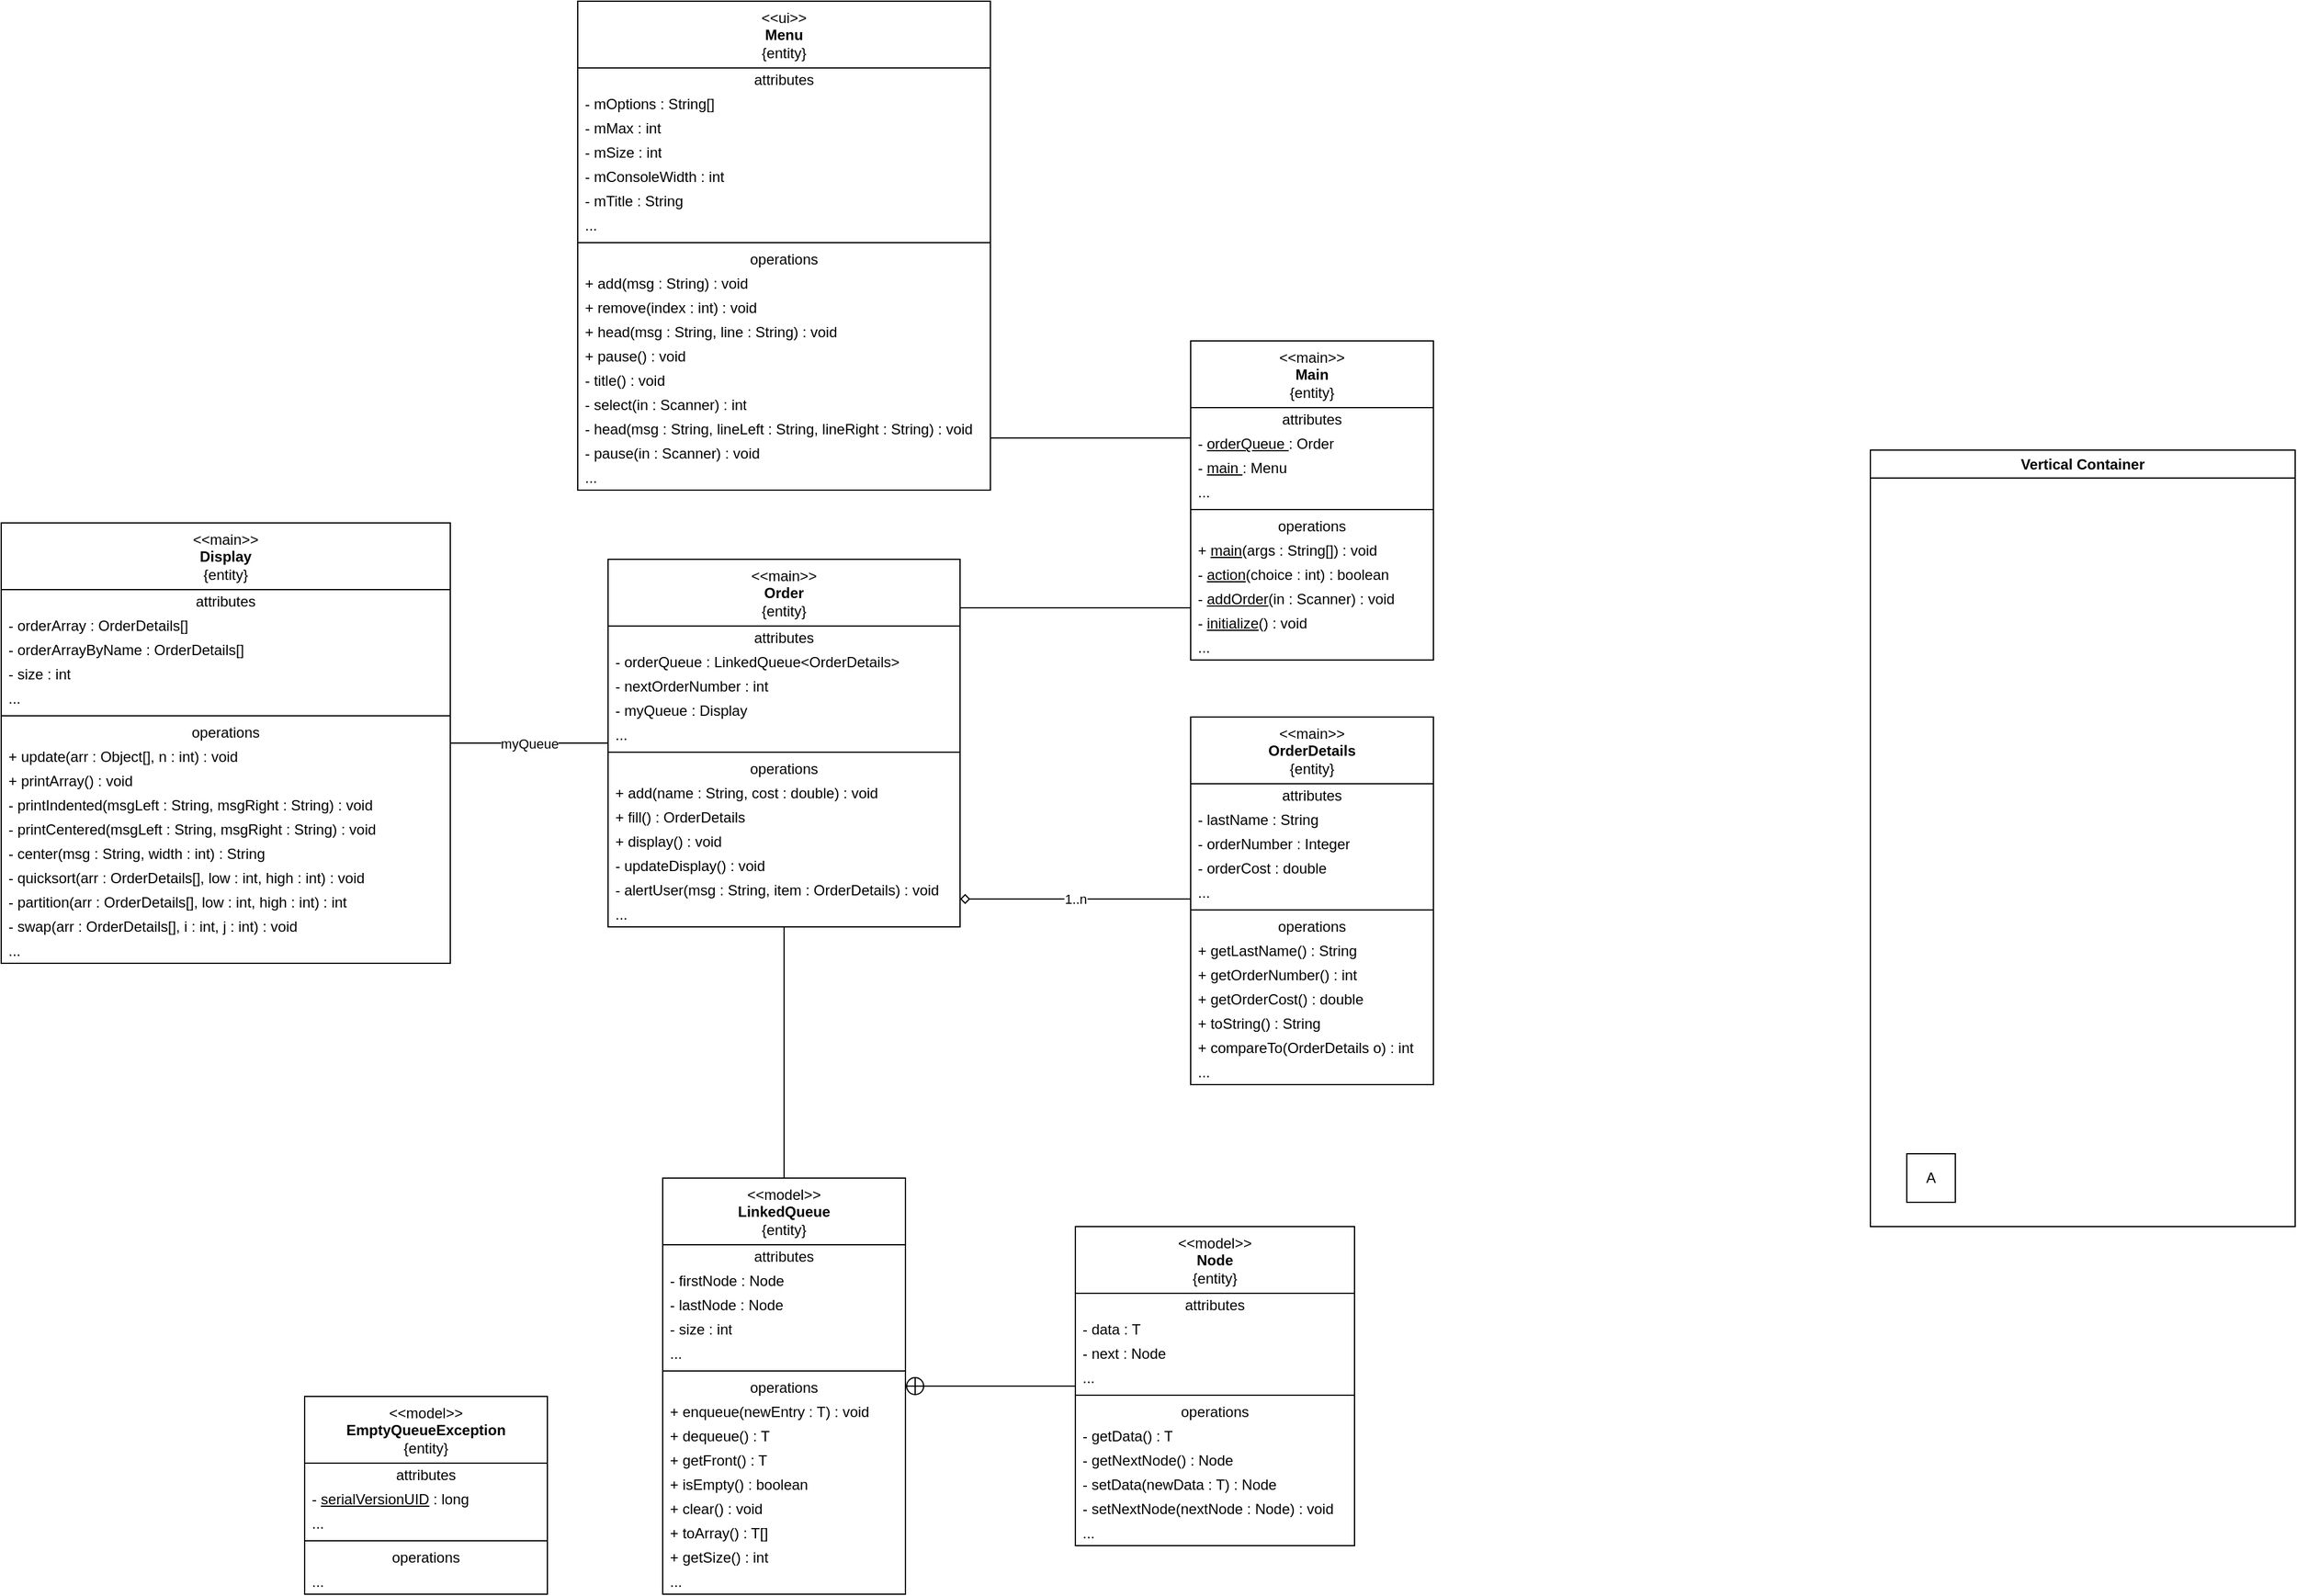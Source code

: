 <mxfile version="24.1.0" type="device">
  <diagram name="Page-1" id="l175DpBCYdtjrH4VuPA7">
    <mxGraphModel dx="2868" dy="2772" grid="1" gridSize="10" guides="1" tooltips="1" connect="1" arrows="1" fold="1" page="1" pageScale="1" pageWidth="850" pageHeight="1100" math="0" shadow="0">
      <root>
        <mxCell id="0" />
        <mxCell id="1" parent="0" />
        <mxCell id="AW-5If2h7jhuDSfscNTW-1" value="&amp;lt;&amp;lt;main&amp;gt;&amp;gt;&lt;br&gt;&lt;b&gt;Display&lt;/b&gt;&lt;br&gt;{entity}" style="swimlane;fontStyle=0;align=center;verticalAlign=top;childLayout=stackLayout;horizontal=1;startSize=55;horizontalStack=0;resizeParent=1;resizeParentMax=0;resizeLast=0;collapsible=0;marginBottom=0;html=1;whiteSpace=wrap;" vertex="1" parent="1">
          <mxGeometry x="70" y="170" width="370" height="363" as="geometry" />
        </mxCell>
        <mxCell id="AW-5If2h7jhuDSfscNTW-2" value="attributes" style="text;html=1;strokeColor=none;fillColor=none;align=center;verticalAlign=middle;spacingLeft=4;spacingRight=4;overflow=hidden;rotatable=0;points=[[0,0.5],[1,0.5]];portConstraint=eastwest;whiteSpace=wrap;" vertex="1" parent="AW-5If2h7jhuDSfscNTW-1">
          <mxGeometry y="55" width="370" height="20" as="geometry" />
        </mxCell>
        <mxCell id="AW-5If2h7jhuDSfscNTW-3" value="- orderArray : OrderDetails[]" style="text;html=1;strokeColor=none;fillColor=none;align=left;verticalAlign=middle;spacingLeft=4;spacingRight=4;overflow=hidden;rotatable=0;points=[[0,0.5],[1,0.5]];portConstraint=eastwest;whiteSpace=wrap;" vertex="1" parent="AW-5If2h7jhuDSfscNTW-1">
          <mxGeometry y="75" width="370" height="20" as="geometry" />
        </mxCell>
        <mxCell id="AW-5If2h7jhuDSfscNTW-9" value="- orderArrayByName : OrderDetails[]" style="text;html=1;strokeColor=none;fillColor=none;align=left;verticalAlign=middle;spacingLeft=4;spacingRight=4;overflow=hidden;rotatable=0;points=[[0,0.5],[1,0.5]];portConstraint=eastwest;whiteSpace=wrap;" vertex="1" parent="AW-5If2h7jhuDSfscNTW-1">
          <mxGeometry y="95" width="370" height="20" as="geometry" />
        </mxCell>
        <mxCell id="AW-5If2h7jhuDSfscNTW-10" value="- size : int" style="text;html=1;strokeColor=none;fillColor=none;align=left;verticalAlign=middle;spacingLeft=4;spacingRight=4;overflow=hidden;rotatable=0;points=[[0,0.5],[1,0.5]];portConstraint=eastwest;whiteSpace=wrap;" vertex="1" parent="AW-5If2h7jhuDSfscNTW-1">
          <mxGeometry y="115" width="370" height="20" as="geometry" />
        </mxCell>
        <mxCell id="AW-5If2h7jhuDSfscNTW-5" value="..." style="text;html=1;strokeColor=none;fillColor=none;align=left;verticalAlign=middle;spacingLeft=4;spacingRight=4;overflow=hidden;rotatable=0;points=[[0,0.5],[1,0.5]];portConstraint=eastwest;whiteSpace=wrap;" vertex="1" parent="AW-5If2h7jhuDSfscNTW-1">
          <mxGeometry y="135" width="370" height="20" as="geometry" />
        </mxCell>
        <mxCell id="AW-5If2h7jhuDSfscNTW-6" value="" style="line;strokeWidth=1;fillColor=none;align=left;verticalAlign=middle;spacingTop=-1;spacingLeft=3;spacingRight=3;rotatable=0;labelPosition=right;points=[];portConstraint=eastwest;" vertex="1" parent="AW-5If2h7jhuDSfscNTW-1">
          <mxGeometry y="155" width="370" height="8" as="geometry" />
        </mxCell>
        <mxCell id="AW-5If2h7jhuDSfscNTW-7" value="operations" style="text;html=1;strokeColor=none;fillColor=none;align=center;verticalAlign=middle;spacingLeft=4;spacingRight=4;overflow=hidden;rotatable=0;points=[[0,0.5],[1,0.5]];portConstraint=eastwest;whiteSpace=wrap;" vertex="1" parent="AW-5If2h7jhuDSfscNTW-1">
          <mxGeometry y="163" width="370" height="20" as="geometry" />
        </mxCell>
        <mxCell id="AW-5If2h7jhuDSfscNTW-8" value="+ update(arr : Object[], n : int) : void" style="text;html=1;strokeColor=none;fillColor=none;align=left;verticalAlign=middle;spacingLeft=4;spacingRight=4;overflow=hidden;rotatable=0;points=[[0,0.5],[1,0.5]];portConstraint=eastwest;whiteSpace=wrap;" vertex="1" parent="AW-5If2h7jhuDSfscNTW-1">
          <mxGeometry y="183" width="370" height="20" as="geometry" />
        </mxCell>
        <mxCell id="AW-5If2h7jhuDSfscNTW-14" value="+ printArray() : void" style="text;html=1;strokeColor=none;fillColor=none;align=left;verticalAlign=middle;spacingLeft=4;spacingRight=4;overflow=hidden;rotatable=0;points=[[0,0.5],[1,0.5]];portConstraint=eastwest;whiteSpace=wrap;" vertex="1" parent="AW-5If2h7jhuDSfscNTW-1">
          <mxGeometry y="203" width="370" height="20" as="geometry" />
        </mxCell>
        <mxCell id="AW-5If2h7jhuDSfscNTW-13" value="- printIndented(msgLeft : String, msgRight : String) : void" style="text;html=1;strokeColor=none;fillColor=none;align=left;verticalAlign=middle;spacingLeft=4;spacingRight=4;overflow=hidden;rotatable=0;points=[[0,0.5],[1,0.5]];portConstraint=eastwest;whiteSpace=wrap;" vertex="1" parent="AW-5If2h7jhuDSfscNTW-1">
          <mxGeometry y="223" width="370" height="20" as="geometry" />
        </mxCell>
        <mxCell id="AW-5If2h7jhuDSfscNTW-12" value="- printCentered(msgLeft : String, msgRight : String) : void" style="text;html=1;strokeColor=none;fillColor=none;align=left;verticalAlign=middle;spacingLeft=4;spacingRight=4;overflow=hidden;rotatable=0;points=[[0,0.5],[1,0.5]];portConstraint=eastwest;whiteSpace=wrap;" vertex="1" parent="AW-5If2h7jhuDSfscNTW-1">
          <mxGeometry y="243" width="370" height="20" as="geometry" />
        </mxCell>
        <mxCell id="AW-5If2h7jhuDSfscNTW-21" value="- center(msg : String, width : int) : String" style="text;html=1;strokeColor=none;fillColor=none;align=left;verticalAlign=middle;spacingLeft=4;spacingRight=4;overflow=hidden;rotatable=0;points=[[0,0.5],[1,0.5]];portConstraint=eastwest;whiteSpace=wrap;" vertex="1" parent="AW-5If2h7jhuDSfscNTW-1">
          <mxGeometry y="263" width="370" height="20" as="geometry" />
        </mxCell>
        <mxCell id="AW-5If2h7jhuDSfscNTW-20" value="- quicksort(arr : OrderDetails[], low : int, high : int) : void" style="text;html=1;strokeColor=none;fillColor=none;align=left;verticalAlign=middle;spacingLeft=4;spacingRight=4;overflow=hidden;rotatable=0;points=[[0,0.5],[1,0.5]];portConstraint=eastwest;whiteSpace=wrap;" vertex="1" parent="AW-5If2h7jhuDSfscNTW-1">
          <mxGeometry y="283" width="370" height="20" as="geometry" />
        </mxCell>
        <mxCell id="AW-5If2h7jhuDSfscNTW-19" value="- partition(arr : OrderDetails[], low : int, high : int) : int" style="text;html=1;strokeColor=none;fillColor=none;align=left;verticalAlign=middle;spacingLeft=4;spacingRight=4;overflow=hidden;rotatable=0;points=[[0,0.5],[1,0.5]];portConstraint=eastwest;whiteSpace=wrap;" vertex="1" parent="AW-5If2h7jhuDSfscNTW-1">
          <mxGeometry y="303" width="370" height="20" as="geometry" />
        </mxCell>
        <mxCell id="AW-5If2h7jhuDSfscNTW-18" value="- swap(arr : OrderDetails[], i : int, j : int) : void" style="text;html=1;strokeColor=none;fillColor=none;align=left;verticalAlign=middle;spacingLeft=4;spacingRight=4;overflow=hidden;rotatable=0;points=[[0,0.5],[1,0.5]];portConstraint=eastwest;whiteSpace=wrap;" vertex="1" parent="AW-5If2h7jhuDSfscNTW-1">
          <mxGeometry y="323" width="370" height="20" as="geometry" />
        </mxCell>
        <mxCell id="AW-5If2h7jhuDSfscNTW-11" value="..." style="text;html=1;strokeColor=none;fillColor=none;align=left;verticalAlign=middle;spacingLeft=4;spacingRight=4;overflow=hidden;rotatable=0;points=[[0,0.5],[1,0.5]];portConstraint=eastwest;whiteSpace=wrap;" vertex="1" parent="AW-5If2h7jhuDSfscNTW-1">
          <mxGeometry y="343" width="370" height="20" as="geometry" />
        </mxCell>
        <mxCell id="AW-5If2h7jhuDSfscNTW-39" value="myQueue" style="edgeStyle=orthogonalEdgeStyle;rounded=0;orthogonalLoop=1;jettySize=auto;html=1;endArrow=none;endFill=0;" edge="1" parent="1" source="AW-5If2h7jhuDSfscNTW-22" target="AW-5If2h7jhuDSfscNTW-1">
          <mxGeometry relative="1" as="geometry" />
        </mxCell>
        <mxCell id="AW-5If2h7jhuDSfscNTW-57" value="1..n" style="edgeStyle=orthogonalEdgeStyle;rounded=0;orthogonalLoop=1;jettySize=auto;html=1;startArrow=diamond;startFill=0;endArrow=none;endFill=0;" edge="1" parent="1" source="AW-5If2h7jhuDSfscNTW-22" target="AW-5If2h7jhuDSfscNTW-43">
          <mxGeometry relative="1" as="geometry">
            <Array as="points">
              <mxPoint x="1010" y="480" />
              <mxPoint x="1010" y="480" />
            </Array>
          </mxGeometry>
        </mxCell>
        <mxCell id="AW-5If2h7jhuDSfscNTW-100" style="edgeStyle=orthogonalEdgeStyle;rounded=0;orthogonalLoop=1;jettySize=auto;html=1;endArrow=none;endFill=0;" edge="1" parent="1" source="AW-5If2h7jhuDSfscNTW-22" target="AW-5If2h7jhuDSfscNTW-63">
          <mxGeometry relative="1" as="geometry">
            <Array as="points">
              <mxPoint x="1000" y="240" />
              <mxPoint x="1000" y="240" />
            </Array>
          </mxGeometry>
        </mxCell>
        <mxCell id="AW-5If2h7jhuDSfscNTW-22" value="&amp;lt;&amp;lt;main&amp;gt;&amp;gt;&lt;br&gt;&lt;b&gt;Order&lt;/b&gt;&lt;br&gt;{entity}" style="swimlane;fontStyle=0;align=center;verticalAlign=top;childLayout=stackLayout;horizontal=1;startSize=55;horizontalStack=0;resizeParent=1;resizeParentMax=0;resizeLast=0;collapsible=0;marginBottom=0;html=1;whiteSpace=wrap;" vertex="1" parent="1">
          <mxGeometry x="570" y="200" width="290" height="303" as="geometry" />
        </mxCell>
        <mxCell id="AW-5If2h7jhuDSfscNTW-23" value="attributes" style="text;html=1;strokeColor=none;fillColor=none;align=center;verticalAlign=middle;spacingLeft=4;spacingRight=4;overflow=hidden;rotatable=0;points=[[0,0.5],[1,0.5]];portConstraint=eastwest;whiteSpace=wrap;" vertex="1" parent="AW-5If2h7jhuDSfscNTW-22">
          <mxGeometry y="55" width="290" height="20" as="geometry" />
        </mxCell>
        <mxCell id="AW-5If2h7jhuDSfscNTW-24" value="- orderQueue : LinkedQueue&amp;lt;OrderDetails&amp;gt;" style="text;html=1;strokeColor=none;fillColor=none;align=left;verticalAlign=middle;spacingLeft=4;spacingRight=4;overflow=hidden;rotatable=0;points=[[0,0.5],[1,0.5]];portConstraint=eastwest;whiteSpace=wrap;" vertex="1" parent="AW-5If2h7jhuDSfscNTW-22">
          <mxGeometry y="75" width="290" height="20" as="geometry" />
        </mxCell>
        <mxCell id="AW-5If2h7jhuDSfscNTW-25" value="- nextOrderNumber : int" style="text;html=1;strokeColor=none;fillColor=none;align=left;verticalAlign=middle;spacingLeft=4;spacingRight=4;overflow=hidden;rotatable=0;points=[[0,0.5],[1,0.5]];portConstraint=eastwest;whiteSpace=wrap;" vertex="1" parent="AW-5If2h7jhuDSfscNTW-22">
          <mxGeometry y="95" width="290" height="20" as="geometry" />
        </mxCell>
        <mxCell id="AW-5If2h7jhuDSfscNTW-26" value="- myQueue : Display" style="text;html=1;strokeColor=none;fillColor=none;align=left;verticalAlign=middle;spacingLeft=4;spacingRight=4;overflow=hidden;rotatable=0;points=[[0,0.5],[1,0.5]];portConstraint=eastwest;whiteSpace=wrap;" vertex="1" parent="AW-5If2h7jhuDSfscNTW-22">
          <mxGeometry y="115" width="290" height="20" as="geometry" />
        </mxCell>
        <mxCell id="AW-5If2h7jhuDSfscNTW-27" value="..." style="text;html=1;strokeColor=none;fillColor=none;align=left;verticalAlign=middle;spacingLeft=4;spacingRight=4;overflow=hidden;rotatable=0;points=[[0,0.5],[1,0.5]];portConstraint=eastwest;whiteSpace=wrap;" vertex="1" parent="AW-5If2h7jhuDSfscNTW-22">
          <mxGeometry y="135" width="290" height="20" as="geometry" />
        </mxCell>
        <mxCell id="AW-5If2h7jhuDSfscNTW-28" value="" style="line;strokeWidth=1;fillColor=none;align=left;verticalAlign=middle;spacingTop=-1;spacingLeft=3;spacingRight=3;rotatable=0;labelPosition=right;points=[];portConstraint=eastwest;" vertex="1" parent="AW-5If2h7jhuDSfscNTW-22">
          <mxGeometry y="155" width="290" height="8" as="geometry" />
        </mxCell>
        <mxCell id="AW-5If2h7jhuDSfscNTW-29" value="operations" style="text;html=1;strokeColor=none;fillColor=none;align=center;verticalAlign=middle;spacingLeft=4;spacingRight=4;overflow=hidden;rotatable=0;points=[[0,0.5],[1,0.5]];portConstraint=eastwest;whiteSpace=wrap;" vertex="1" parent="AW-5If2h7jhuDSfscNTW-22">
          <mxGeometry y="163" width="290" height="20" as="geometry" />
        </mxCell>
        <mxCell id="AW-5If2h7jhuDSfscNTW-30" value="+ add(name : String, cost : double) : void" style="text;html=1;strokeColor=none;fillColor=none;align=left;verticalAlign=middle;spacingLeft=4;spacingRight=4;overflow=hidden;rotatable=0;points=[[0,0.5],[1,0.5]];portConstraint=eastwest;whiteSpace=wrap;" vertex="1" parent="AW-5If2h7jhuDSfscNTW-22">
          <mxGeometry y="183" width="290" height="20" as="geometry" />
        </mxCell>
        <mxCell id="AW-5If2h7jhuDSfscNTW-31" value="+ fill() : OrderDetails" style="text;html=1;strokeColor=none;fillColor=none;align=left;verticalAlign=middle;spacingLeft=4;spacingRight=4;overflow=hidden;rotatable=0;points=[[0,0.5],[1,0.5]];portConstraint=eastwest;whiteSpace=wrap;" vertex="1" parent="AW-5If2h7jhuDSfscNTW-22">
          <mxGeometry y="203" width="290" height="20" as="geometry" />
        </mxCell>
        <mxCell id="AW-5If2h7jhuDSfscNTW-32" value="+ display() : void" style="text;html=1;strokeColor=none;fillColor=none;align=left;verticalAlign=middle;spacingLeft=4;spacingRight=4;overflow=hidden;rotatable=0;points=[[0,0.5],[1,0.5]];portConstraint=eastwest;whiteSpace=wrap;" vertex="1" parent="AW-5If2h7jhuDSfscNTW-22">
          <mxGeometry y="223" width="290" height="20" as="geometry" />
        </mxCell>
        <mxCell id="AW-5If2h7jhuDSfscNTW-33" value="- updateDisplay() : void" style="text;html=1;strokeColor=none;fillColor=none;align=left;verticalAlign=middle;spacingLeft=4;spacingRight=4;overflow=hidden;rotatable=0;points=[[0,0.5],[1,0.5]];portConstraint=eastwest;whiteSpace=wrap;" vertex="1" parent="AW-5If2h7jhuDSfscNTW-22">
          <mxGeometry y="243" width="290" height="20" as="geometry" />
        </mxCell>
        <mxCell id="AW-5If2h7jhuDSfscNTW-34" value="- alertUser(msg : String, item : OrderDetails) : void" style="text;html=1;strokeColor=none;fillColor=none;align=left;verticalAlign=middle;spacingLeft=4;spacingRight=4;overflow=hidden;rotatable=0;points=[[0,0.5],[1,0.5]];portConstraint=eastwest;whiteSpace=wrap;" vertex="1" parent="AW-5If2h7jhuDSfscNTW-22">
          <mxGeometry y="263" width="290" height="20" as="geometry" />
        </mxCell>
        <mxCell id="AW-5If2h7jhuDSfscNTW-38" value="..." style="text;html=1;strokeColor=none;fillColor=none;align=left;verticalAlign=middle;spacingLeft=4;spacingRight=4;overflow=hidden;rotatable=0;points=[[0,0.5],[1,0.5]];portConstraint=eastwest;whiteSpace=wrap;" vertex="1" parent="AW-5If2h7jhuDSfscNTW-22">
          <mxGeometry y="283" width="290" height="20" as="geometry" />
        </mxCell>
        <mxCell id="AW-5If2h7jhuDSfscNTW-41" value="Vertical Container" style="swimlane;whiteSpace=wrap;html=1;" vertex="1" parent="1">
          <mxGeometry x="1610" y="110" width="350" height="640" as="geometry" />
        </mxCell>
        <mxCell id="AW-5If2h7jhuDSfscNTW-42" value="A" style="whiteSpace=wrap;html=1;aspect=fixed;" vertex="1" parent="AW-5If2h7jhuDSfscNTW-41">
          <mxGeometry x="30" y="580" width="40" height="40" as="geometry" />
        </mxCell>
        <mxCell id="AW-5If2h7jhuDSfscNTW-43" value="&amp;lt;&amp;lt;main&amp;gt;&amp;gt;&lt;br&gt;&lt;b&gt;OrderDetails&lt;/b&gt;&lt;br&gt;{entity}" style="swimlane;fontStyle=0;align=center;verticalAlign=top;childLayout=stackLayout;horizontal=1;startSize=55;horizontalStack=0;resizeParent=1;resizeParentMax=0;resizeLast=0;collapsible=0;marginBottom=0;html=1;whiteSpace=wrap;" vertex="1" parent="1">
          <mxGeometry x="1050" y="330" width="200" height="303" as="geometry" />
        </mxCell>
        <mxCell id="AW-5If2h7jhuDSfscNTW-44" value="attributes" style="text;html=1;strokeColor=none;fillColor=none;align=center;verticalAlign=middle;spacingLeft=4;spacingRight=4;overflow=hidden;rotatable=0;points=[[0,0.5],[1,0.5]];portConstraint=eastwest;whiteSpace=wrap;" vertex="1" parent="AW-5If2h7jhuDSfscNTW-43">
          <mxGeometry y="55" width="200" height="20" as="geometry" />
        </mxCell>
        <mxCell id="AW-5If2h7jhuDSfscNTW-45" value="- lastName : String" style="text;html=1;strokeColor=none;fillColor=none;align=left;verticalAlign=middle;spacingLeft=4;spacingRight=4;overflow=hidden;rotatable=0;points=[[0,0.5],[1,0.5]];portConstraint=eastwest;whiteSpace=wrap;" vertex="1" parent="AW-5If2h7jhuDSfscNTW-43">
          <mxGeometry y="75" width="200" height="20" as="geometry" />
        </mxCell>
        <mxCell id="AW-5If2h7jhuDSfscNTW-46" value="- orderNumber : Integer" style="text;html=1;strokeColor=none;fillColor=none;align=left;verticalAlign=middle;spacingLeft=4;spacingRight=4;overflow=hidden;rotatable=0;points=[[0,0.5],[1,0.5]];portConstraint=eastwest;whiteSpace=wrap;" vertex="1" parent="AW-5If2h7jhuDSfscNTW-43">
          <mxGeometry y="95" width="200" height="20" as="geometry" />
        </mxCell>
        <mxCell id="AW-5If2h7jhuDSfscNTW-47" value="- orderCost : double" style="text;html=1;strokeColor=none;fillColor=none;align=left;verticalAlign=middle;spacingLeft=4;spacingRight=4;overflow=hidden;rotatable=0;points=[[0,0.5],[1,0.5]];portConstraint=eastwest;whiteSpace=wrap;" vertex="1" parent="AW-5If2h7jhuDSfscNTW-43">
          <mxGeometry y="115" width="200" height="20" as="geometry" />
        </mxCell>
        <mxCell id="AW-5If2h7jhuDSfscNTW-48" value="..." style="text;html=1;strokeColor=none;fillColor=none;align=left;verticalAlign=middle;spacingLeft=4;spacingRight=4;overflow=hidden;rotatable=0;points=[[0,0.5],[1,0.5]];portConstraint=eastwest;whiteSpace=wrap;" vertex="1" parent="AW-5If2h7jhuDSfscNTW-43">
          <mxGeometry y="135" width="200" height="20" as="geometry" />
        </mxCell>
        <mxCell id="AW-5If2h7jhuDSfscNTW-49" value="" style="line;strokeWidth=1;fillColor=none;align=left;verticalAlign=middle;spacingTop=-1;spacingLeft=3;spacingRight=3;rotatable=0;labelPosition=right;points=[];portConstraint=eastwest;" vertex="1" parent="AW-5If2h7jhuDSfscNTW-43">
          <mxGeometry y="155" width="200" height="8" as="geometry" />
        </mxCell>
        <mxCell id="AW-5If2h7jhuDSfscNTW-50" value="operations" style="text;html=1;strokeColor=none;fillColor=none;align=center;verticalAlign=middle;spacingLeft=4;spacingRight=4;overflow=hidden;rotatable=0;points=[[0,0.5],[1,0.5]];portConstraint=eastwest;whiteSpace=wrap;" vertex="1" parent="AW-5If2h7jhuDSfscNTW-43">
          <mxGeometry y="163" width="200" height="20" as="geometry" />
        </mxCell>
        <mxCell id="AW-5If2h7jhuDSfscNTW-58" value="+ getLastName() : String" style="text;html=1;strokeColor=none;fillColor=none;align=left;verticalAlign=middle;spacingLeft=4;spacingRight=4;overflow=hidden;rotatable=0;points=[[0,0.5],[1,0.5]];portConstraint=eastwest;whiteSpace=wrap;" vertex="1" parent="AW-5If2h7jhuDSfscNTW-43">
          <mxGeometry y="183" width="200" height="20" as="geometry" />
        </mxCell>
        <mxCell id="AW-5If2h7jhuDSfscNTW-60" value="+ getOrderNumber() : int" style="text;html=1;strokeColor=none;fillColor=none;align=left;verticalAlign=middle;spacingLeft=4;spacingRight=4;overflow=hidden;rotatable=0;points=[[0,0.5],[1,0.5]];portConstraint=eastwest;whiteSpace=wrap;" vertex="1" parent="AW-5If2h7jhuDSfscNTW-43">
          <mxGeometry y="203" width="200" height="20" as="geometry" />
        </mxCell>
        <mxCell id="AW-5If2h7jhuDSfscNTW-59" value="+ getOrderCost() : double" style="text;html=1;strokeColor=none;fillColor=none;align=left;verticalAlign=middle;spacingLeft=4;spacingRight=4;overflow=hidden;rotatable=0;points=[[0,0.5],[1,0.5]];portConstraint=eastwest;whiteSpace=wrap;" vertex="1" parent="AW-5If2h7jhuDSfscNTW-43">
          <mxGeometry y="223" width="200" height="20" as="geometry" />
        </mxCell>
        <mxCell id="AW-5If2h7jhuDSfscNTW-62" value="+ toString() : String" style="text;html=1;strokeColor=none;fillColor=none;align=left;verticalAlign=middle;spacingLeft=4;spacingRight=4;overflow=hidden;rotatable=0;points=[[0,0.5],[1,0.5]];portConstraint=eastwest;whiteSpace=wrap;" vertex="1" parent="AW-5If2h7jhuDSfscNTW-43">
          <mxGeometry y="243" width="200" height="20" as="geometry" />
        </mxCell>
        <mxCell id="AW-5If2h7jhuDSfscNTW-61" value="+ compareTo(OrderDetails o) : int" style="text;html=1;strokeColor=none;fillColor=none;align=left;verticalAlign=middle;spacingLeft=4;spacingRight=4;overflow=hidden;rotatable=0;points=[[0,0.5],[1,0.5]];portConstraint=eastwest;whiteSpace=wrap;" vertex="1" parent="AW-5If2h7jhuDSfscNTW-43">
          <mxGeometry y="263" width="200" height="20" as="geometry" />
        </mxCell>
        <mxCell id="AW-5If2h7jhuDSfscNTW-56" value="..." style="text;html=1;strokeColor=none;fillColor=none;align=left;verticalAlign=middle;spacingLeft=4;spacingRight=4;overflow=hidden;rotatable=0;points=[[0,0.5],[1,0.5]];portConstraint=eastwest;whiteSpace=wrap;" vertex="1" parent="AW-5If2h7jhuDSfscNTW-43">
          <mxGeometry y="283" width="200" height="20" as="geometry" />
        </mxCell>
        <mxCell id="AW-5If2h7jhuDSfscNTW-101" style="edgeStyle=orthogonalEdgeStyle;rounded=0;orthogonalLoop=1;jettySize=auto;html=1;endArrow=none;endFill=0;" edge="1" parent="1" source="AW-5If2h7jhuDSfscNTW-63" target="AW-5If2h7jhuDSfscNTW-78">
          <mxGeometry relative="1" as="geometry">
            <Array as="points">
              <mxPoint x="930" y="100" />
              <mxPoint x="930" y="100" />
            </Array>
          </mxGeometry>
        </mxCell>
        <mxCell id="AW-5If2h7jhuDSfscNTW-63" value="&amp;lt;&amp;lt;main&amp;gt;&amp;gt;&lt;br&gt;&lt;b&gt;Main&lt;/b&gt;&lt;br&gt;{entity}" style="swimlane;fontStyle=0;align=center;verticalAlign=top;childLayout=stackLayout;horizontal=1;startSize=55;horizontalStack=0;resizeParent=1;resizeParentMax=0;resizeLast=0;collapsible=0;marginBottom=0;html=1;whiteSpace=wrap;" vertex="1" parent="1">
          <mxGeometry x="1050" y="20" width="200" height="263" as="geometry" />
        </mxCell>
        <mxCell id="AW-5If2h7jhuDSfscNTW-64" value="attributes" style="text;html=1;strokeColor=none;fillColor=none;align=center;verticalAlign=middle;spacingLeft=4;spacingRight=4;overflow=hidden;rotatable=0;points=[[0,0.5],[1,0.5]];portConstraint=eastwest;whiteSpace=wrap;" vertex="1" parent="AW-5If2h7jhuDSfscNTW-63">
          <mxGeometry y="55" width="200" height="20" as="geometry" />
        </mxCell>
        <mxCell id="AW-5If2h7jhuDSfscNTW-65" value="- &lt;u&gt;orderQueue &lt;/u&gt;: Order" style="text;html=1;strokeColor=none;fillColor=none;align=left;verticalAlign=middle;spacingLeft=4;spacingRight=4;overflow=hidden;rotatable=0;points=[[0,0.5],[1,0.5]];portConstraint=eastwest;whiteSpace=wrap;" vertex="1" parent="AW-5If2h7jhuDSfscNTW-63">
          <mxGeometry y="75" width="200" height="20" as="geometry" />
        </mxCell>
        <mxCell id="AW-5If2h7jhuDSfscNTW-66" value="- &lt;u&gt;main &lt;/u&gt;: Menu" style="text;html=1;strokeColor=none;fillColor=none;align=left;verticalAlign=middle;spacingLeft=4;spacingRight=4;overflow=hidden;rotatable=0;points=[[0,0.5],[1,0.5]];portConstraint=eastwest;whiteSpace=wrap;" vertex="1" parent="AW-5If2h7jhuDSfscNTW-63">
          <mxGeometry y="95" width="200" height="20" as="geometry" />
        </mxCell>
        <mxCell id="AW-5If2h7jhuDSfscNTW-68" value="..." style="text;html=1;strokeColor=none;fillColor=none;align=left;verticalAlign=middle;spacingLeft=4;spacingRight=4;overflow=hidden;rotatable=0;points=[[0,0.5],[1,0.5]];portConstraint=eastwest;whiteSpace=wrap;" vertex="1" parent="AW-5If2h7jhuDSfscNTW-63">
          <mxGeometry y="115" width="200" height="20" as="geometry" />
        </mxCell>
        <mxCell id="AW-5If2h7jhuDSfscNTW-69" value="" style="line;strokeWidth=1;fillColor=none;align=left;verticalAlign=middle;spacingTop=-1;spacingLeft=3;spacingRight=3;rotatable=0;labelPosition=right;points=[];portConstraint=eastwest;" vertex="1" parent="AW-5If2h7jhuDSfscNTW-63">
          <mxGeometry y="135" width="200" height="8" as="geometry" />
        </mxCell>
        <mxCell id="AW-5If2h7jhuDSfscNTW-70" value="operations" style="text;html=1;strokeColor=none;fillColor=none;align=center;verticalAlign=middle;spacingLeft=4;spacingRight=4;overflow=hidden;rotatable=0;points=[[0,0.5],[1,0.5]];portConstraint=eastwest;whiteSpace=wrap;" vertex="1" parent="AW-5If2h7jhuDSfscNTW-63">
          <mxGeometry y="143" width="200" height="20" as="geometry" />
        </mxCell>
        <mxCell id="AW-5If2h7jhuDSfscNTW-77" value="+ &lt;u&gt;main&lt;/u&gt;(args : String[]) : void" style="text;html=1;strokeColor=none;fillColor=none;align=left;verticalAlign=middle;spacingLeft=4;spacingRight=4;overflow=hidden;rotatable=0;points=[[0,0.5],[1,0.5]];portConstraint=eastwest;whiteSpace=wrap;" vertex="1" parent="AW-5If2h7jhuDSfscNTW-63">
          <mxGeometry y="163" width="200" height="20" as="geometry" />
        </mxCell>
        <mxCell id="AW-5If2h7jhuDSfscNTW-71" value="- &lt;u&gt;action&lt;/u&gt;(choice : int) : boolean" style="text;html=1;strokeColor=none;fillColor=none;align=left;verticalAlign=middle;spacingLeft=4;spacingRight=4;overflow=hidden;rotatable=0;points=[[0,0.5],[1,0.5]];portConstraint=eastwest;whiteSpace=wrap;" vertex="1" parent="AW-5If2h7jhuDSfscNTW-63">
          <mxGeometry y="183" width="200" height="20" as="geometry" />
        </mxCell>
        <mxCell id="AW-5If2h7jhuDSfscNTW-72" value="- &lt;u&gt;addOrder&lt;/u&gt;(in : Scanner) : void" style="text;html=1;strokeColor=none;fillColor=none;align=left;verticalAlign=middle;spacingLeft=4;spacingRight=4;overflow=hidden;rotatable=0;points=[[0,0.5],[1,0.5]];portConstraint=eastwest;whiteSpace=wrap;" vertex="1" parent="AW-5If2h7jhuDSfscNTW-63">
          <mxGeometry y="203" width="200" height="20" as="geometry" />
        </mxCell>
        <mxCell id="AW-5If2h7jhuDSfscNTW-73" value="- &lt;u&gt;initialize&lt;/u&gt;() : void" style="text;html=1;strokeColor=none;fillColor=none;align=left;verticalAlign=middle;spacingLeft=4;spacingRight=4;overflow=hidden;rotatable=0;points=[[0,0.5],[1,0.5]];portConstraint=eastwest;whiteSpace=wrap;" vertex="1" parent="AW-5If2h7jhuDSfscNTW-63">
          <mxGeometry y="223" width="200" height="20" as="geometry" />
        </mxCell>
        <mxCell id="AW-5If2h7jhuDSfscNTW-76" value="..." style="text;html=1;strokeColor=none;fillColor=none;align=left;verticalAlign=middle;spacingLeft=4;spacingRight=4;overflow=hidden;rotatable=0;points=[[0,0.5],[1,0.5]];portConstraint=eastwest;whiteSpace=wrap;" vertex="1" parent="AW-5If2h7jhuDSfscNTW-63">
          <mxGeometry y="243" width="200" height="20" as="geometry" />
        </mxCell>
        <mxCell id="AW-5If2h7jhuDSfscNTW-78" value="&amp;lt;&amp;lt;ui&amp;gt;&amp;gt;&lt;br&gt;&lt;b&gt;Menu&lt;/b&gt;&lt;br&gt;{entity}" style="swimlane;fontStyle=0;align=center;verticalAlign=top;childLayout=stackLayout;horizontal=1;startSize=55;horizontalStack=0;resizeParent=1;resizeParentMax=0;resizeLast=0;collapsible=0;marginBottom=0;html=1;whiteSpace=wrap;" vertex="1" parent="1">
          <mxGeometry x="545" y="-260" width="340" height="403" as="geometry" />
        </mxCell>
        <mxCell id="AW-5If2h7jhuDSfscNTW-79" value="attributes" style="text;html=1;strokeColor=none;fillColor=none;align=center;verticalAlign=middle;spacingLeft=4;spacingRight=4;overflow=hidden;rotatable=0;points=[[0,0.5],[1,0.5]];portConstraint=eastwest;whiteSpace=wrap;" vertex="1" parent="AW-5If2h7jhuDSfscNTW-78">
          <mxGeometry y="55" width="340" height="20" as="geometry" />
        </mxCell>
        <mxCell id="AW-5If2h7jhuDSfscNTW-80" value="- mOptions : String[]" style="text;html=1;strokeColor=none;fillColor=none;align=left;verticalAlign=middle;spacingLeft=4;spacingRight=4;overflow=hidden;rotatable=0;points=[[0,0.5],[1,0.5]];portConstraint=eastwest;whiteSpace=wrap;" vertex="1" parent="AW-5If2h7jhuDSfscNTW-78">
          <mxGeometry y="75" width="340" height="20" as="geometry" />
        </mxCell>
        <mxCell id="AW-5If2h7jhuDSfscNTW-81" value="- mMax : int" style="text;html=1;strokeColor=none;fillColor=none;align=left;verticalAlign=middle;spacingLeft=4;spacingRight=4;overflow=hidden;rotatable=0;points=[[0,0.5],[1,0.5]];portConstraint=eastwest;whiteSpace=wrap;" vertex="1" parent="AW-5If2h7jhuDSfscNTW-78">
          <mxGeometry y="95" width="340" height="20" as="geometry" />
        </mxCell>
        <mxCell id="AW-5If2h7jhuDSfscNTW-93" value="- mSize : int" style="text;html=1;strokeColor=none;fillColor=none;align=left;verticalAlign=middle;spacingLeft=4;spacingRight=4;overflow=hidden;rotatable=0;points=[[0,0.5],[1,0.5]];portConstraint=eastwest;whiteSpace=wrap;" vertex="1" parent="AW-5If2h7jhuDSfscNTW-78">
          <mxGeometry y="115" width="340" height="20" as="geometry" />
        </mxCell>
        <mxCell id="AW-5If2h7jhuDSfscNTW-92" value="- mConsoleWidth : int" style="text;html=1;strokeColor=none;fillColor=none;align=left;verticalAlign=middle;spacingLeft=4;spacingRight=4;overflow=hidden;rotatable=0;points=[[0,0.5],[1,0.5]];portConstraint=eastwest;whiteSpace=wrap;" vertex="1" parent="AW-5If2h7jhuDSfscNTW-78">
          <mxGeometry y="135" width="340" height="20" as="geometry" />
        </mxCell>
        <mxCell id="AW-5If2h7jhuDSfscNTW-91" value="- mTitle : String" style="text;html=1;strokeColor=none;fillColor=none;align=left;verticalAlign=middle;spacingLeft=4;spacingRight=4;overflow=hidden;rotatable=0;points=[[0,0.5],[1,0.5]];portConstraint=eastwest;whiteSpace=wrap;" vertex="1" parent="AW-5If2h7jhuDSfscNTW-78">
          <mxGeometry y="155" width="340" height="20" as="geometry" />
        </mxCell>
        <mxCell id="AW-5If2h7jhuDSfscNTW-82" value="..." style="text;html=1;strokeColor=none;fillColor=none;align=left;verticalAlign=middle;spacingLeft=4;spacingRight=4;overflow=hidden;rotatable=0;points=[[0,0.5],[1,0.5]];portConstraint=eastwest;whiteSpace=wrap;" vertex="1" parent="AW-5If2h7jhuDSfscNTW-78">
          <mxGeometry y="175" width="340" height="20" as="geometry" />
        </mxCell>
        <mxCell id="AW-5If2h7jhuDSfscNTW-83" value="" style="line;strokeWidth=1;fillColor=none;align=left;verticalAlign=middle;spacingTop=-1;spacingLeft=3;spacingRight=3;rotatable=0;labelPosition=right;points=[];portConstraint=eastwest;" vertex="1" parent="AW-5If2h7jhuDSfscNTW-78">
          <mxGeometry y="195" width="340" height="8" as="geometry" />
        </mxCell>
        <mxCell id="AW-5If2h7jhuDSfscNTW-84" value="operations" style="text;html=1;strokeColor=none;fillColor=none;align=center;verticalAlign=middle;spacingLeft=4;spacingRight=4;overflow=hidden;rotatable=0;points=[[0,0.5],[1,0.5]];portConstraint=eastwest;whiteSpace=wrap;" vertex="1" parent="AW-5If2h7jhuDSfscNTW-78">
          <mxGeometry y="203" width="340" height="20" as="geometry" />
        </mxCell>
        <mxCell id="AW-5If2h7jhuDSfscNTW-85" value="+ add(msg : String) : void" style="text;html=1;strokeColor=none;fillColor=none;align=left;verticalAlign=middle;spacingLeft=4;spacingRight=4;overflow=hidden;rotatable=0;points=[[0,0.5],[1,0.5]];portConstraint=eastwest;whiteSpace=wrap;" vertex="1" parent="AW-5If2h7jhuDSfscNTW-78">
          <mxGeometry y="223" width="340" height="20" as="geometry" />
        </mxCell>
        <mxCell id="AW-5If2h7jhuDSfscNTW-86" value="+ remove(index : int) : void" style="text;html=1;strokeColor=none;fillColor=none;align=left;verticalAlign=middle;spacingLeft=4;spacingRight=4;overflow=hidden;rotatable=0;points=[[0,0.5],[1,0.5]];portConstraint=eastwest;whiteSpace=wrap;" vertex="1" parent="AW-5If2h7jhuDSfscNTW-78">
          <mxGeometry y="243" width="340" height="20" as="geometry" />
        </mxCell>
        <mxCell id="AW-5If2h7jhuDSfscNTW-98" value="+ head(msg : String, line : String) : void" style="text;html=1;strokeColor=none;fillColor=none;align=left;verticalAlign=middle;spacingLeft=4;spacingRight=4;overflow=hidden;rotatable=0;points=[[0,0.5],[1,0.5]];portConstraint=eastwest;whiteSpace=wrap;" vertex="1" parent="AW-5If2h7jhuDSfscNTW-78">
          <mxGeometry y="263" width="340" height="20" as="geometry" />
        </mxCell>
        <mxCell id="AW-5If2h7jhuDSfscNTW-96" value="+ pause() : void" style="text;html=1;strokeColor=none;fillColor=none;align=left;verticalAlign=middle;spacingLeft=4;spacingRight=4;overflow=hidden;rotatable=0;points=[[0,0.5],[1,0.5]];portConstraint=eastwest;whiteSpace=wrap;" vertex="1" parent="AW-5If2h7jhuDSfscNTW-78">
          <mxGeometry y="283" width="340" height="20" as="geometry" />
        </mxCell>
        <mxCell id="AW-5If2h7jhuDSfscNTW-87" value="- title() : void" style="text;html=1;strokeColor=none;fillColor=none;align=left;verticalAlign=middle;spacingLeft=4;spacingRight=4;overflow=hidden;rotatable=0;points=[[0,0.5],[1,0.5]];portConstraint=eastwest;whiteSpace=wrap;" vertex="1" parent="AW-5If2h7jhuDSfscNTW-78">
          <mxGeometry y="303" width="340" height="20" as="geometry" />
        </mxCell>
        <mxCell id="AW-5If2h7jhuDSfscNTW-88" value="- select(in : Scanner) : int" style="text;html=1;strokeColor=none;fillColor=none;align=left;verticalAlign=middle;spacingLeft=4;spacingRight=4;overflow=hidden;rotatable=0;points=[[0,0.5],[1,0.5]];portConstraint=eastwest;whiteSpace=wrap;" vertex="1" parent="AW-5If2h7jhuDSfscNTW-78">
          <mxGeometry y="323" width="340" height="20" as="geometry" />
        </mxCell>
        <mxCell id="AW-5If2h7jhuDSfscNTW-97" value="- head(msg : String, lineLeft : String, lineRight : String) : void" style="text;html=1;strokeColor=none;fillColor=none;align=left;verticalAlign=middle;spacingLeft=4;spacingRight=4;overflow=hidden;rotatable=0;points=[[0,0.5],[1,0.5]];portConstraint=eastwest;whiteSpace=wrap;" vertex="1" parent="AW-5If2h7jhuDSfscNTW-78">
          <mxGeometry y="343" width="340" height="20" as="geometry" />
        </mxCell>
        <mxCell id="AW-5If2h7jhuDSfscNTW-95" value="- pause(in : Scanner) : void" style="text;html=1;strokeColor=none;fillColor=none;align=left;verticalAlign=middle;spacingLeft=4;spacingRight=4;overflow=hidden;rotatable=0;points=[[0,0.5],[1,0.5]];portConstraint=eastwest;whiteSpace=wrap;" vertex="1" parent="AW-5If2h7jhuDSfscNTW-78">
          <mxGeometry y="363" width="340" height="20" as="geometry" />
        </mxCell>
        <mxCell id="AW-5If2h7jhuDSfscNTW-89" value="..." style="text;html=1;strokeColor=none;fillColor=none;align=left;verticalAlign=middle;spacingLeft=4;spacingRight=4;overflow=hidden;rotatable=0;points=[[0,0.5],[1,0.5]];portConstraint=eastwest;whiteSpace=wrap;" vertex="1" parent="AW-5If2h7jhuDSfscNTW-78">
          <mxGeometry y="383" width="340" height="20" as="geometry" />
        </mxCell>
        <mxCell id="AW-5If2h7jhuDSfscNTW-130" style="edgeStyle=orthogonalEdgeStyle;rounded=0;orthogonalLoop=1;jettySize=auto;html=1;startArrow=circlePlus;startFill=0;endArrow=none;endFill=0;" edge="1" parent="1" source="AW-5If2h7jhuDSfscNTW-102" target="AW-5If2h7jhuDSfscNTW-116">
          <mxGeometry relative="1" as="geometry" />
        </mxCell>
        <mxCell id="AW-5If2h7jhuDSfscNTW-153" style="edgeStyle=orthogonalEdgeStyle;rounded=0;orthogonalLoop=1;jettySize=auto;html=1;exitX=0.5;exitY=0;exitDx=0;exitDy=0;endArrow=none;endFill=0;" edge="1" parent="1" source="AW-5If2h7jhuDSfscNTW-102" target="AW-5If2h7jhuDSfscNTW-22">
          <mxGeometry relative="1" as="geometry" />
        </mxCell>
        <mxCell id="AW-5If2h7jhuDSfscNTW-102" value="&amp;lt;&amp;lt;model&amp;gt;&amp;gt;&lt;br&gt;&lt;b&gt;LinkedQueue&lt;/b&gt;&lt;br&gt;{entity}" style="swimlane;fontStyle=0;align=center;verticalAlign=top;childLayout=stackLayout;horizontal=1;startSize=55;horizontalStack=0;resizeParent=1;resizeParentMax=0;resizeLast=0;collapsible=0;marginBottom=0;html=1;whiteSpace=wrap;" vertex="1" parent="1">
          <mxGeometry x="615" y="710" width="200" height="343" as="geometry" />
        </mxCell>
        <mxCell id="AW-5If2h7jhuDSfscNTW-103" value="attributes" style="text;html=1;strokeColor=none;fillColor=none;align=center;verticalAlign=middle;spacingLeft=4;spacingRight=4;overflow=hidden;rotatable=0;points=[[0,0.5],[1,0.5]];portConstraint=eastwest;whiteSpace=wrap;" vertex="1" parent="AW-5If2h7jhuDSfscNTW-102">
          <mxGeometry y="55" width="200" height="20" as="geometry" />
        </mxCell>
        <mxCell id="AW-5If2h7jhuDSfscNTW-104" value="- firstNode : Node" style="text;html=1;strokeColor=none;fillColor=none;align=left;verticalAlign=middle;spacingLeft=4;spacingRight=4;overflow=hidden;rotatable=0;points=[[0,0.5],[1,0.5]];portConstraint=eastwest;whiteSpace=wrap;" vertex="1" parent="AW-5If2h7jhuDSfscNTW-102">
          <mxGeometry y="75" width="200" height="20" as="geometry" />
        </mxCell>
        <mxCell id="AW-5If2h7jhuDSfscNTW-105" value="- lastNode : Node" style="text;html=1;strokeColor=none;fillColor=none;align=left;verticalAlign=middle;spacingLeft=4;spacingRight=4;overflow=hidden;rotatable=0;points=[[0,0.5],[1,0.5]];portConstraint=eastwest;whiteSpace=wrap;" vertex="1" parent="AW-5If2h7jhuDSfscNTW-102">
          <mxGeometry y="95" width="200" height="20" as="geometry" />
        </mxCell>
        <mxCell id="AW-5If2h7jhuDSfscNTW-106" value="- size : int" style="text;html=1;strokeColor=none;fillColor=none;align=left;verticalAlign=middle;spacingLeft=4;spacingRight=4;overflow=hidden;rotatable=0;points=[[0,0.5],[1,0.5]];portConstraint=eastwest;whiteSpace=wrap;" vertex="1" parent="AW-5If2h7jhuDSfscNTW-102">
          <mxGeometry y="115" width="200" height="20" as="geometry" />
        </mxCell>
        <mxCell id="AW-5If2h7jhuDSfscNTW-107" value="..." style="text;html=1;strokeColor=none;fillColor=none;align=left;verticalAlign=middle;spacingLeft=4;spacingRight=4;overflow=hidden;rotatable=0;points=[[0,0.5],[1,0.5]];portConstraint=eastwest;whiteSpace=wrap;" vertex="1" parent="AW-5If2h7jhuDSfscNTW-102">
          <mxGeometry y="135" width="200" height="20" as="geometry" />
        </mxCell>
        <mxCell id="AW-5If2h7jhuDSfscNTW-108" value="" style="line;strokeWidth=1;fillColor=none;align=left;verticalAlign=middle;spacingTop=-1;spacingLeft=3;spacingRight=3;rotatable=0;labelPosition=right;points=[];portConstraint=eastwest;" vertex="1" parent="AW-5If2h7jhuDSfscNTW-102">
          <mxGeometry y="155" width="200" height="8" as="geometry" />
        </mxCell>
        <mxCell id="AW-5If2h7jhuDSfscNTW-109" value="operations" style="text;html=1;strokeColor=none;fillColor=none;align=center;verticalAlign=middle;spacingLeft=4;spacingRight=4;overflow=hidden;rotatable=0;points=[[0,0.5],[1,0.5]];portConstraint=eastwest;whiteSpace=wrap;" vertex="1" parent="AW-5If2h7jhuDSfscNTW-102">
          <mxGeometry y="163" width="200" height="20" as="geometry" />
        </mxCell>
        <mxCell id="AW-5If2h7jhuDSfscNTW-110" value="+ enqueue(newEntry : T) : void" style="text;html=1;strokeColor=none;fillColor=none;align=left;verticalAlign=middle;spacingLeft=4;spacingRight=4;overflow=hidden;rotatable=0;points=[[0,0.5],[1,0.5]];portConstraint=eastwest;whiteSpace=wrap;" vertex="1" parent="AW-5If2h7jhuDSfscNTW-102">
          <mxGeometry y="183" width="200" height="20" as="geometry" />
        </mxCell>
        <mxCell id="AW-5If2h7jhuDSfscNTW-111" value="+ dequeue() : T" style="text;html=1;strokeColor=none;fillColor=none;align=left;verticalAlign=middle;spacingLeft=4;spacingRight=4;overflow=hidden;rotatable=0;points=[[0,0.5],[1,0.5]];portConstraint=eastwest;whiteSpace=wrap;" vertex="1" parent="AW-5If2h7jhuDSfscNTW-102">
          <mxGeometry y="203" width="200" height="20" as="geometry" />
        </mxCell>
        <mxCell id="AW-5If2h7jhuDSfscNTW-112" value="+ getFront() : T" style="text;html=1;strokeColor=none;fillColor=none;align=left;verticalAlign=middle;spacingLeft=4;spacingRight=4;overflow=hidden;rotatable=0;points=[[0,0.5],[1,0.5]];portConstraint=eastwest;whiteSpace=wrap;" vertex="1" parent="AW-5If2h7jhuDSfscNTW-102">
          <mxGeometry y="223" width="200" height="20" as="geometry" />
        </mxCell>
        <mxCell id="AW-5If2h7jhuDSfscNTW-113" value="+ isEmpty() : boolean" style="text;html=1;strokeColor=none;fillColor=none;align=left;verticalAlign=middle;spacingLeft=4;spacingRight=4;overflow=hidden;rotatable=0;points=[[0,0.5],[1,0.5]];portConstraint=eastwest;whiteSpace=wrap;" vertex="1" parent="AW-5If2h7jhuDSfscNTW-102">
          <mxGeometry y="243" width="200" height="20" as="geometry" />
        </mxCell>
        <mxCell id="AW-5If2h7jhuDSfscNTW-114" value="+ clear() : void" style="text;html=1;strokeColor=none;fillColor=none;align=left;verticalAlign=middle;spacingLeft=4;spacingRight=4;overflow=hidden;rotatable=0;points=[[0,0.5],[1,0.5]];portConstraint=eastwest;whiteSpace=wrap;" vertex="1" parent="AW-5If2h7jhuDSfscNTW-102">
          <mxGeometry y="263" width="200" height="20" as="geometry" />
        </mxCell>
        <mxCell id="AW-5If2h7jhuDSfscNTW-136" value="+ toArray() : T[]" style="text;html=1;strokeColor=none;fillColor=none;align=left;verticalAlign=middle;spacingLeft=4;spacingRight=4;overflow=hidden;rotatable=0;points=[[0,0.5],[1,0.5]];portConstraint=eastwest;whiteSpace=wrap;" vertex="1" parent="AW-5If2h7jhuDSfscNTW-102">
          <mxGeometry y="283" width="200" height="20" as="geometry" />
        </mxCell>
        <mxCell id="AW-5If2h7jhuDSfscNTW-135" value="+ getSize() : int" style="text;html=1;strokeColor=none;fillColor=none;align=left;verticalAlign=middle;spacingLeft=4;spacingRight=4;overflow=hidden;rotatable=0;points=[[0,0.5],[1,0.5]];portConstraint=eastwest;whiteSpace=wrap;" vertex="1" parent="AW-5If2h7jhuDSfscNTW-102">
          <mxGeometry y="303" width="200" height="20" as="geometry" />
        </mxCell>
        <mxCell id="AW-5If2h7jhuDSfscNTW-115" value="..." style="text;html=1;strokeColor=none;fillColor=none;align=left;verticalAlign=middle;spacingLeft=4;spacingRight=4;overflow=hidden;rotatable=0;points=[[0,0.5],[1,0.5]];portConstraint=eastwest;whiteSpace=wrap;" vertex="1" parent="AW-5If2h7jhuDSfscNTW-102">
          <mxGeometry y="323" width="200" height="20" as="geometry" />
        </mxCell>
        <mxCell id="AW-5If2h7jhuDSfscNTW-116" value="&amp;lt;&amp;lt;model&amp;gt;&amp;gt;&lt;br&gt;&lt;b&gt;Node&lt;/b&gt;&lt;br&gt;{entity}" style="swimlane;fontStyle=0;align=center;verticalAlign=top;childLayout=stackLayout;horizontal=1;startSize=55;horizontalStack=0;resizeParent=1;resizeParentMax=0;resizeLast=0;collapsible=0;marginBottom=0;html=1;whiteSpace=wrap;" vertex="1" parent="1">
          <mxGeometry x="955" y="750" width="230" height="263" as="geometry" />
        </mxCell>
        <mxCell id="AW-5If2h7jhuDSfscNTW-117" value="attributes" style="text;html=1;strokeColor=none;fillColor=none;align=center;verticalAlign=middle;spacingLeft=4;spacingRight=4;overflow=hidden;rotatable=0;points=[[0,0.5],[1,0.5]];portConstraint=eastwest;whiteSpace=wrap;" vertex="1" parent="AW-5If2h7jhuDSfscNTW-116">
          <mxGeometry y="55" width="230" height="20" as="geometry" />
        </mxCell>
        <mxCell id="AW-5If2h7jhuDSfscNTW-118" value="- data : T" style="text;html=1;strokeColor=none;fillColor=none;align=left;verticalAlign=middle;spacingLeft=4;spacingRight=4;overflow=hidden;rotatable=0;points=[[0,0.5],[1,0.5]];portConstraint=eastwest;whiteSpace=wrap;" vertex="1" parent="AW-5If2h7jhuDSfscNTW-116">
          <mxGeometry y="75" width="230" height="20" as="geometry" />
        </mxCell>
        <mxCell id="AW-5If2h7jhuDSfscNTW-119" value="- next : Node" style="text;html=1;strokeColor=none;fillColor=none;align=left;verticalAlign=middle;spacingLeft=4;spacingRight=4;overflow=hidden;rotatable=0;points=[[0,0.5],[1,0.5]];portConstraint=eastwest;whiteSpace=wrap;" vertex="1" parent="AW-5If2h7jhuDSfscNTW-116">
          <mxGeometry y="95" width="230" height="20" as="geometry" />
        </mxCell>
        <mxCell id="AW-5If2h7jhuDSfscNTW-121" value="..." style="text;html=1;strokeColor=none;fillColor=none;align=left;verticalAlign=middle;spacingLeft=4;spacingRight=4;overflow=hidden;rotatable=0;points=[[0,0.5],[1,0.5]];portConstraint=eastwest;whiteSpace=wrap;" vertex="1" parent="AW-5If2h7jhuDSfscNTW-116">
          <mxGeometry y="115" width="230" height="20" as="geometry" />
        </mxCell>
        <mxCell id="AW-5If2h7jhuDSfscNTW-122" value="" style="line;strokeWidth=1;fillColor=none;align=left;verticalAlign=middle;spacingTop=-1;spacingLeft=3;spacingRight=3;rotatable=0;labelPosition=right;points=[];portConstraint=eastwest;" vertex="1" parent="AW-5If2h7jhuDSfscNTW-116">
          <mxGeometry y="135" width="230" height="8" as="geometry" />
        </mxCell>
        <mxCell id="AW-5If2h7jhuDSfscNTW-123" value="operations" style="text;html=1;strokeColor=none;fillColor=none;align=center;verticalAlign=middle;spacingLeft=4;spacingRight=4;overflow=hidden;rotatable=0;points=[[0,0.5],[1,0.5]];portConstraint=eastwest;whiteSpace=wrap;" vertex="1" parent="AW-5If2h7jhuDSfscNTW-116">
          <mxGeometry y="143" width="230" height="20" as="geometry" />
        </mxCell>
        <mxCell id="AW-5If2h7jhuDSfscNTW-124" value="- getData() : T" style="text;html=1;strokeColor=none;fillColor=none;align=left;verticalAlign=middle;spacingLeft=4;spacingRight=4;overflow=hidden;rotatable=0;points=[[0,0.5],[1,0.5]];portConstraint=eastwest;whiteSpace=wrap;" vertex="1" parent="AW-5If2h7jhuDSfscNTW-116">
          <mxGeometry y="163" width="230" height="20" as="geometry" />
        </mxCell>
        <mxCell id="AW-5If2h7jhuDSfscNTW-125" value="- getNextNode() : Node" style="text;html=1;strokeColor=none;fillColor=none;align=left;verticalAlign=middle;spacingLeft=4;spacingRight=4;overflow=hidden;rotatable=0;points=[[0,0.5],[1,0.5]];portConstraint=eastwest;whiteSpace=wrap;" vertex="1" parent="AW-5If2h7jhuDSfscNTW-116">
          <mxGeometry y="183" width="230" height="20" as="geometry" />
        </mxCell>
        <mxCell id="AW-5If2h7jhuDSfscNTW-126" value="- setData(newData : T) : Node" style="text;html=1;strokeColor=none;fillColor=none;align=left;verticalAlign=middle;spacingLeft=4;spacingRight=4;overflow=hidden;rotatable=0;points=[[0,0.5],[1,0.5]];portConstraint=eastwest;whiteSpace=wrap;" vertex="1" parent="AW-5If2h7jhuDSfscNTW-116">
          <mxGeometry y="203" width="230" height="20" as="geometry" />
        </mxCell>
        <mxCell id="AW-5If2h7jhuDSfscNTW-127" value="- setNextNode(nextNode : Node) : void" style="text;html=1;strokeColor=none;fillColor=none;align=left;verticalAlign=middle;spacingLeft=4;spacingRight=4;overflow=hidden;rotatable=0;points=[[0,0.5],[1,0.5]];portConstraint=eastwest;whiteSpace=wrap;" vertex="1" parent="AW-5If2h7jhuDSfscNTW-116">
          <mxGeometry y="223" width="230" height="20" as="geometry" />
        </mxCell>
        <mxCell id="AW-5If2h7jhuDSfscNTW-129" value="..." style="text;html=1;strokeColor=none;fillColor=none;align=left;verticalAlign=middle;spacingLeft=4;spacingRight=4;overflow=hidden;rotatable=0;points=[[0,0.5],[1,0.5]];portConstraint=eastwest;whiteSpace=wrap;" vertex="1" parent="AW-5If2h7jhuDSfscNTW-116">
          <mxGeometry y="243" width="230" height="20" as="geometry" />
        </mxCell>
        <mxCell id="AW-5If2h7jhuDSfscNTW-137" value="&amp;lt;&amp;lt;model&amp;gt;&amp;gt;&lt;br&gt;&lt;b&gt;EmptyQueueException&lt;/b&gt;&lt;br&gt;{entity}" style="swimlane;fontStyle=0;align=center;verticalAlign=top;childLayout=stackLayout;horizontal=1;startSize=55;horizontalStack=0;resizeParent=1;resizeParentMax=0;resizeLast=0;collapsible=0;marginBottom=0;html=1;whiteSpace=wrap;" vertex="1" parent="1">
          <mxGeometry x="320" y="890" width="200" height="163" as="geometry" />
        </mxCell>
        <mxCell id="AW-5If2h7jhuDSfscNTW-138" value="attributes" style="text;html=1;strokeColor=none;fillColor=none;align=center;verticalAlign=middle;spacingLeft=4;spacingRight=4;overflow=hidden;rotatable=0;points=[[0,0.5],[1,0.5]];portConstraint=eastwest;whiteSpace=wrap;" vertex="1" parent="AW-5If2h7jhuDSfscNTW-137">
          <mxGeometry y="55" width="200" height="20" as="geometry" />
        </mxCell>
        <mxCell id="AW-5If2h7jhuDSfscNTW-139" value="- &lt;u&gt;serialVersionUID&lt;/u&gt; : long" style="text;html=1;strokeColor=none;fillColor=none;align=left;verticalAlign=middle;spacingLeft=4;spacingRight=4;overflow=hidden;rotatable=0;points=[[0,0.5],[1,0.5]];portConstraint=eastwest;whiteSpace=wrap;" vertex="1" parent="AW-5If2h7jhuDSfscNTW-137">
          <mxGeometry y="75" width="200" height="20" as="geometry" />
        </mxCell>
        <mxCell id="AW-5If2h7jhuDSfscNTW-142" value="..." style="text;html=1;strokeColor=none;fillColor=none;align=left;verticalAlign=middle;spacingLeft=4;spacingRight=4;overflow=hidden;rotatable=0;points=[[0,0.5],[1,0.5]];portConstraint=eastwest;whiteSpace=wrap;" vertex="1" parent="AW-5If2h7jhuDSfscNTW-137">
          <mxGeometry y="95" width="200" height="20" as="geometry" />
        </mxCell>
        <mxCell id="AW-5If2h7jhuDSfscNTW-143" value="" style="line;strokeWidth=1;fillColor=none;align=left;verticalAlign=middle;spacingTop=-1;spacingLeft=3;spacingRight=3;rotatable=0;labelPosition=right;points=[];portConstraint=eastwest;" vertex="1" parent="AW-5If2h7jhuDSfscNTW-137">
          <mxGeometry y="115" width="200" height="8" as="geometry" />
        </mxCell>
        <mxCell id="AW-5If2h7jhuDSfscNTW-144" value="operations" style="text;html=1;strokeColor=none;fillColor=none;align=center;verticalAlign=middle;spacingLeft=4;spacingRight=4;overflow=hidden;rotatable=0;points=[[0,0.5],[1,0.5]];portConstraint=eastwest;whiteSpace=wrap;" vertex="1" parent="AW-5If2h7jhuDSfscNTW-137">
          <mxGeometry y="123" width="200" height="20" as="geometry" />
        </mxCell>
        <mxCell id="AW-5If2h7jhuDSfscNTW-152" value="..." style="text;html=1;strokeColor=none;fillColor=none;align=left;verticalAlign=middle;spacingLeft=4;spacingRight=4;overflow=hidden;rotatable=0;points=[[0,0.5],[1,0.5]];portConstraint=eastwest;whiteSpace=wrap;" vertex="1" parent="AW-5If2h7jhuDSfscNTW-137">
          <mxGeometry y="143" width="200" height="20" as="geometry" />
        </mxCell>
      </root>
    </mxGraphModel>
  </diagram>
</mxfile>
